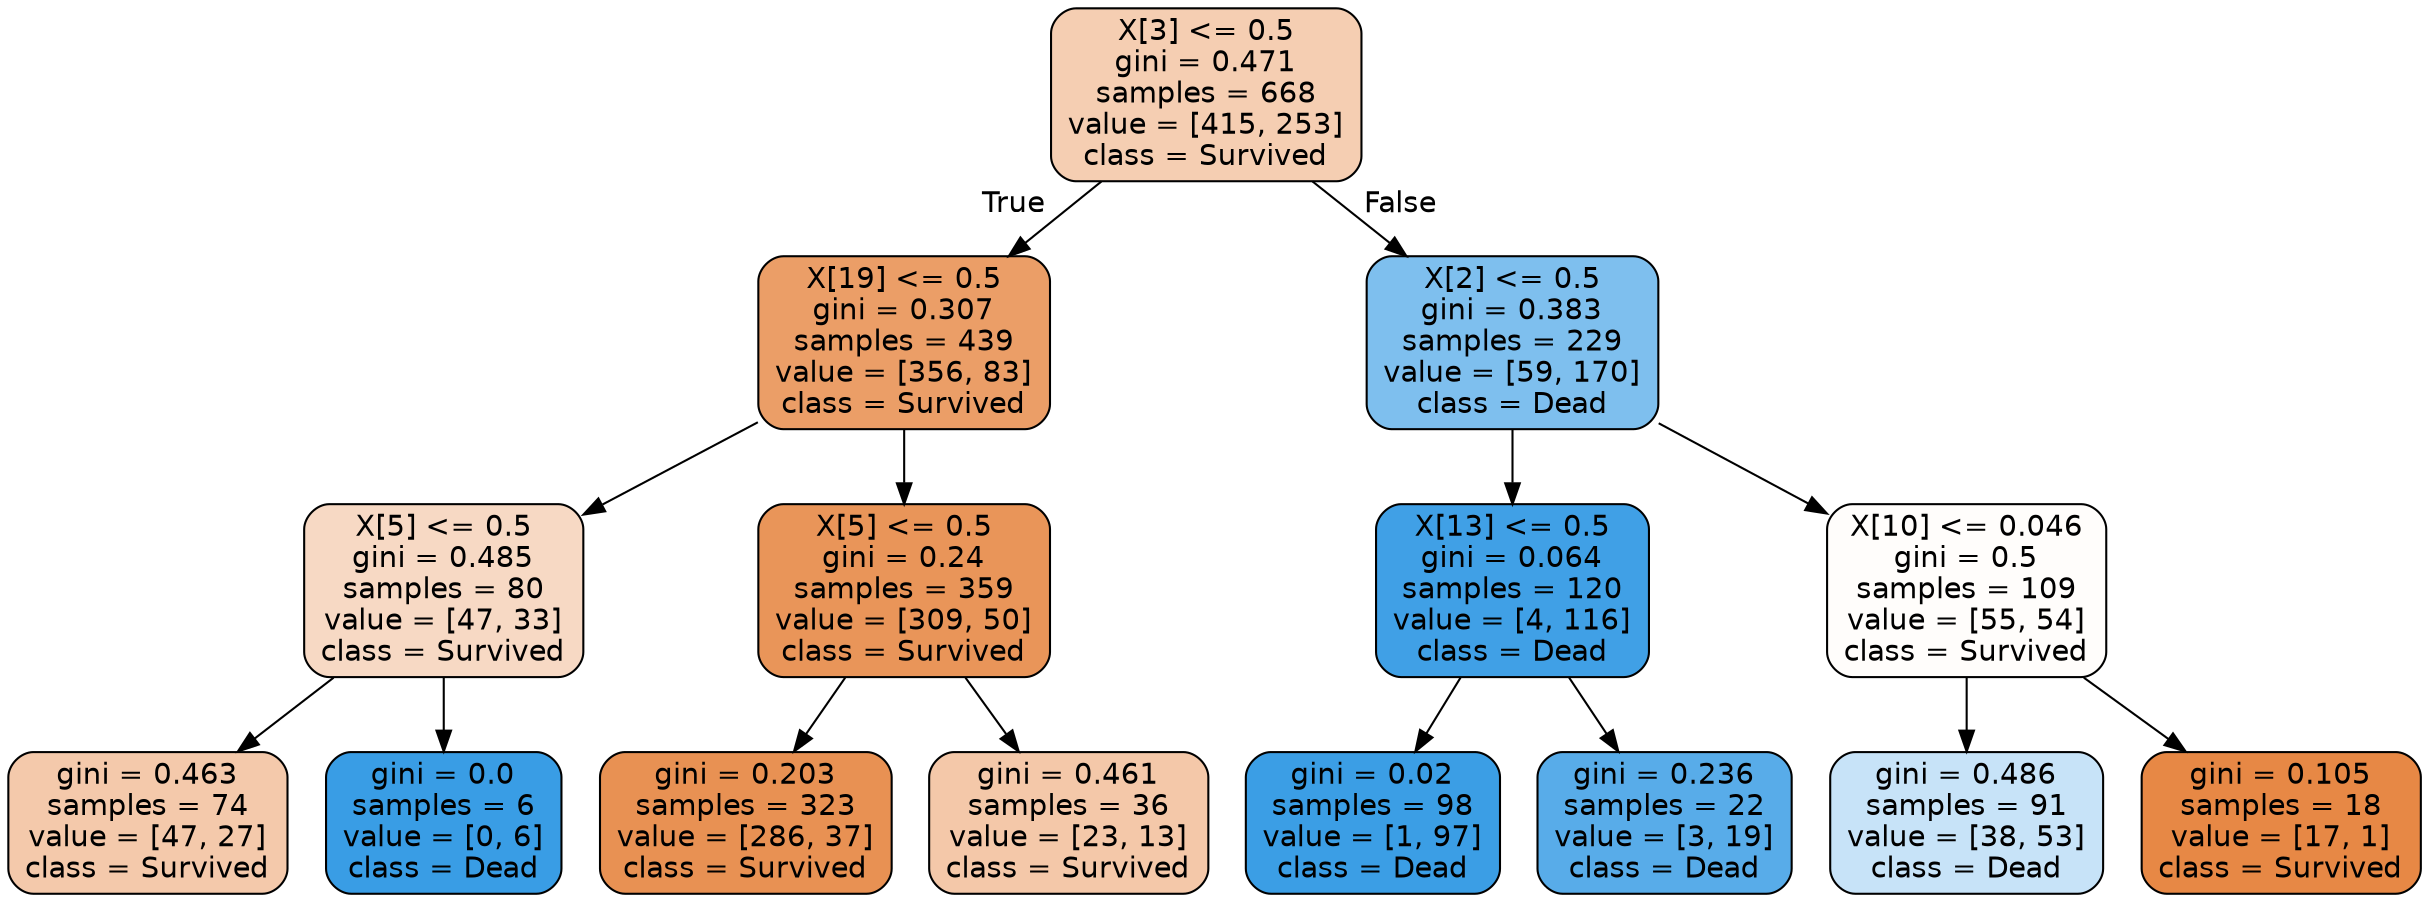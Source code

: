 digraph Tree {
node [shape=box, style="filled, rounded", color="black", fontname=helvetica] ;
edge [fontname=helvetica] ;
0 [label="X[3] <= 0.5\ngini = 0.471\nsamples = 668\nvalue = [415, 253]\nclass = Survived", fillcolor="#f5ceb2"] ;
1 [label="X[19] <= 0.5\ngini = 0.307\nsamples = 439\nvalue = [356, 83]\nclass = Survived", fillcolor="#eb9e67"] ;
0 -> 1 [labeldistance=2.5, labelangle=45, headlabel="True"] ;
2 [label="X[5] <= 0.5\ngini = 0.485\nsamples = 80\nvalue = [47, 33]\nclass = Survived", fillcolor="#f7d9c4"] ;
1 -> 2 ;
3 [label="gini = 0.463\nsamples = 74\nvalue = [47, 27]\nclass = Survived", fillcolor="#f4c9ab"] ;
2 -> 3 ;
4 [label="gini = 0.0\nsamples = 6\nvalue = [0, 6]\nclass = Dead", fillcolor="#399de5"] ;
2 -> 4 ;
5 [label="X[5] <= 0.5\ngini = 0.24\nsamples = 359\nvalue = [309, 50]\nclass = Survived", fillcolor="#e99559"] ;
1 -> 5 ;
6 [label="gini = 0.203\nsamples = 323\nvalue = [286, 37]\nclass = Survived", fillcolor="#e89153"] ;
5 -> 6 ;
7 [label="gini = 0.461\nsamples = 36\nvalue = [23, 13]\nclass = Survived", fillcolor="#f4c8a9"] ;
5 -> 7 ;
8 [label="X[2] <= 0.5\ngini = 0.383\nsamples = 229\nvalue = [59, 170]\nclass = Dead", fillcolor="#7ebfee"] ;
0 -> 8 [labeldistance=2.5, labelangle=-45, headlabel="False"] ;
9 [label="X[13] <= 0.5\ngini = 0.064\nsamples = 120\nvalue = [4, 116]\nclass = Dead", fillcolor="#40a0e6"] ;
8 -> 9 ;
10 [label="gini = 0.02\nsamples = 98\nvalue = [1, 97]\nclass = Dead", fillcolor="#3b9ee5"] ;
9 -> 10 ;
11 [label="gini = 0.236\nsamples = 22\nvalue = [3, 19]\nclass = Dead", fillcolor="#58ace9"] ;
9 -> 11 ;
12 [label="X[10] <= 0.046\ngini = 0.5\nsamples = 109\nvalue = [55, 54]\nclass = Survived", fillcolor="#fffdfb"] ;
8 -> 12 ;
13 [label="gini = 0.486\nsamples = 91\nvalue = [38, 53]\nclass = Dead", fillcolor="#c7e3f8"] ;
12 -> 13 ;
14 [label="gini = 0.105\nsamples = 18\nvalue = [17, 1]\nclass = Survived", fillcolor="#e78845"] ;
12 -> 14 ;
}